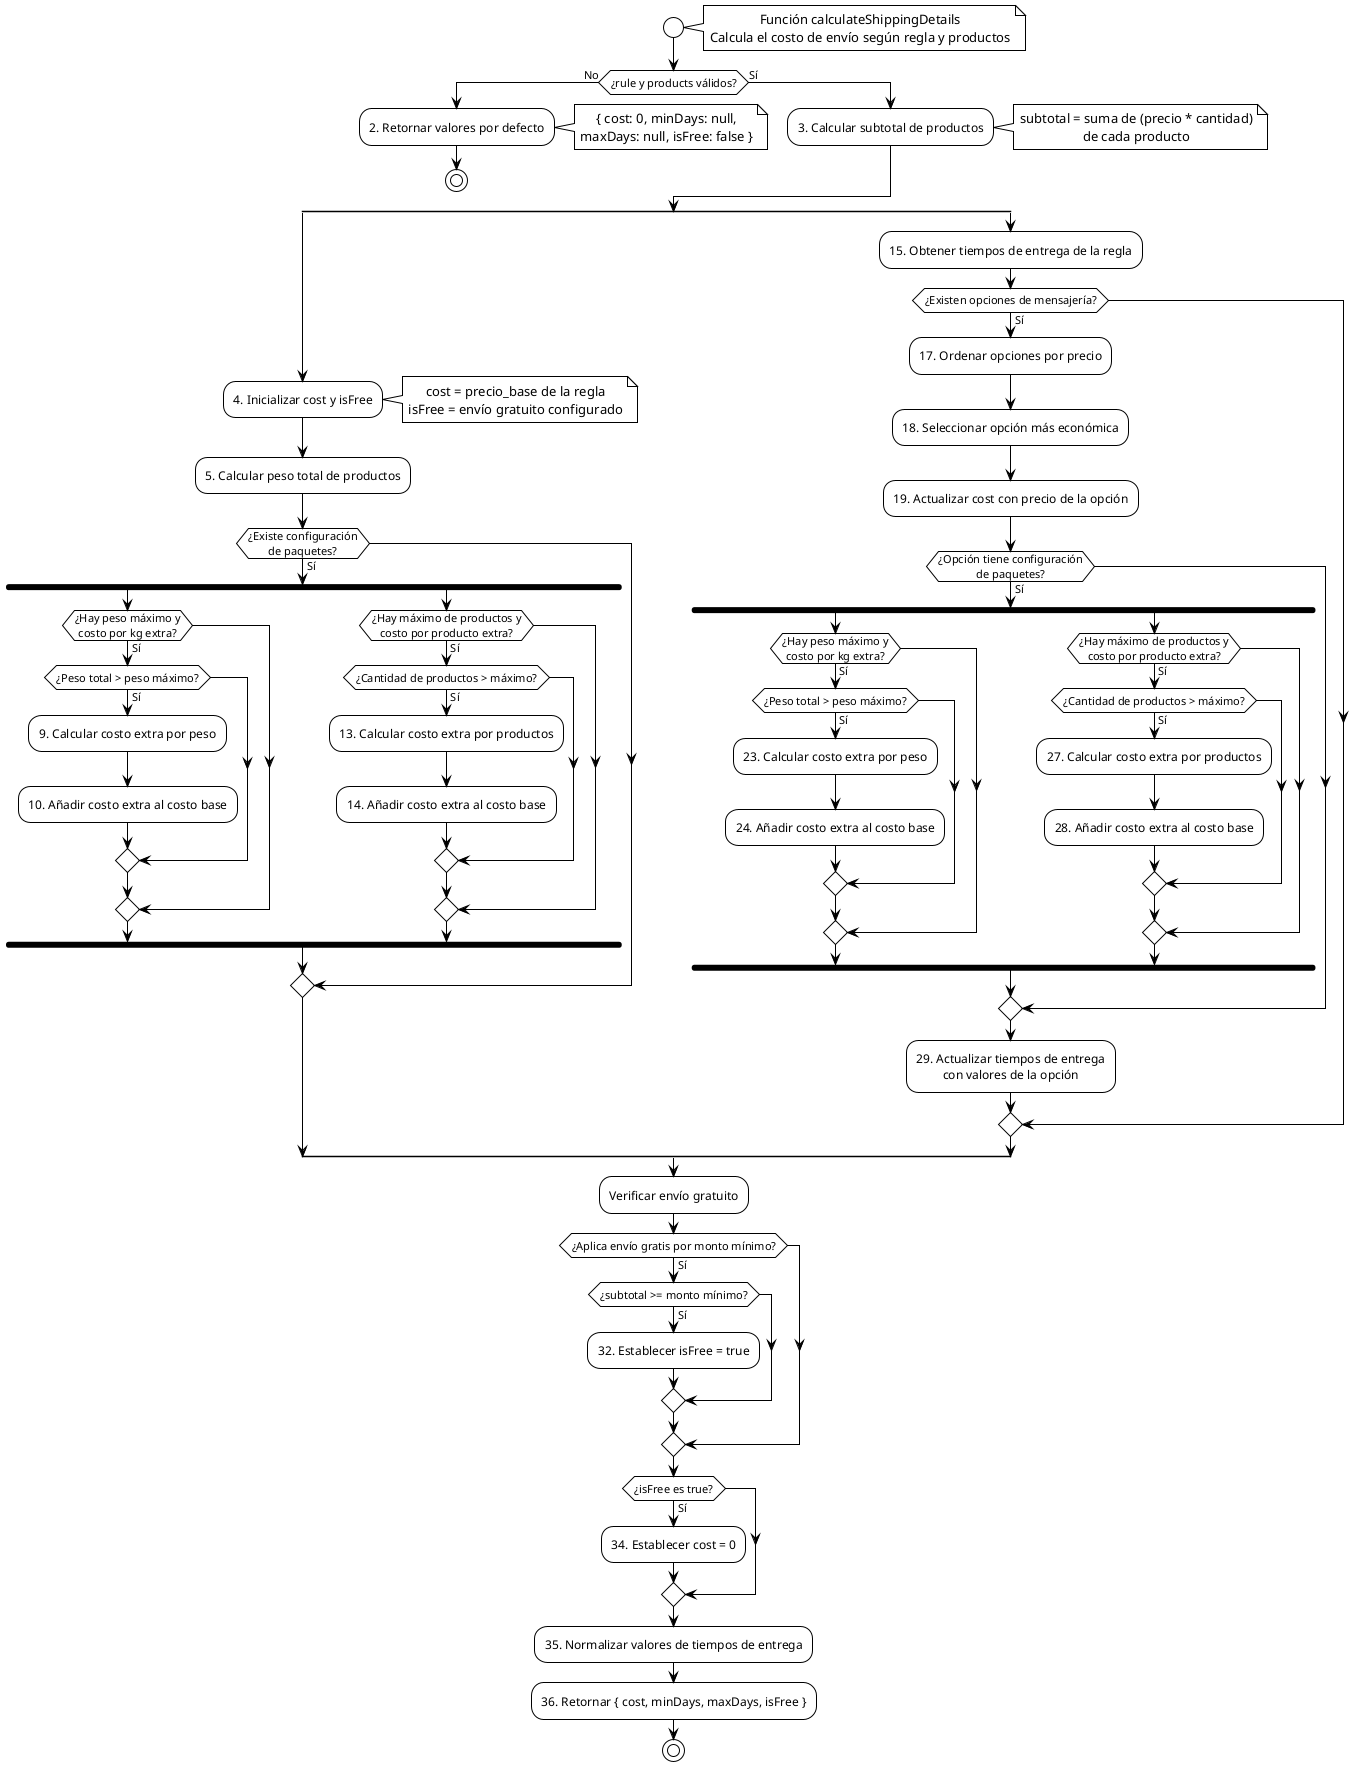 @startuml
!theme plain
skinparam monochrome true
skinparam shadowing false
skinparam defaultFontName Arial
skinparam ArrowFontSize 11
skinparam activityShape roundBox
skinparam defaultTextAlignment center
skinparam nodesep 60
skinparam ranksep 30

start
note right: Función calculateShippingDetails\nCalcula el costo de envío según regla y productos

' Inicio y primer bloque
if (¿rule y products válidos?) then (No)
  :2. Retornar valores por defecto;
  note right: { cost: 0, minDays: null,\nmaxDays: null, isFree: false }
  stop
else (Sí)
  :3. Calcular subtotal de productos;
  note right: subtotal = suma de (precio * cantidad)\nde cada producto
endif

' Preparación inicial - panel izquierdo
split
  :4. Inicializar cost y isFree;
  note right: cost = precio_base de la regla\nisFree = envío gratuito configurado
  :5. Calcular peso total de productos;
  
  ' Lógica de paquetes - panel izquierdo
  if (¿Existe configuración\nde paquetes?) then (Sí)
    fork
      if (¿Hay peso máximo y\ncosto por kg extra?) then (Sí)
        if (¿Peso total > peso máximo?) then (Sí)
          :9. Calcular costo extra por peso;
          :10. Añadir costo extra al costo base;
        endif
      endif
    fork again
      if (¿Hay máximo de productos y\ncosto por producto extra?) then (Sí)
        if (¿Cantidad de productos > máximo?) then (Sí)
          :13. Calcular costo extra por productos;
          :14. Añadir costo extra al costo base;
        endif
      endif
    end fork
  endif

split again
  ' Lógica de opciones de mensajería - panel derecho
  :15. Obtener tiempos de entrega de la regla;

  if (¿Existen opciones de mensajería?) then (Sí)
    :17. Ordenar opciones por precio;
    :18. Seleccionar opción más económica;
    :19. Actualizar cost con precio de la opción;
    
    if (¿Opción tiene configuración\nde paquetes?) then (Sí)
      fork
        if (¿Hay peso máximo y\ncosto por kg extra?) then (Sí)
          if (¿Peso total > peso máximo?) then (Sí)
            :23. Calcular costo extra por peso;
            :24. Añadir costo extra al costo base;
          endif
        endif
      fork again
        if (¿Hay máximo de productos y\ncosto por producto extra?) then (Sí)
          if (¿Cantidad de productos > máximo?) then (Sí)
            :27. Calcular costo extra por productos;
            :28. Añadir costo extra al costo base;
          endif
        endif
      end fork
    endif
    
    :29. Actualizar tiempos de entrega\ncon valores de la opción;
  endif
end split

' Bloque final compartido
:Verificar envío gratuito;

if (¿Aplica envío gratis por monto mínimo?) then (Sí)
  if (¿subtotal >= monto mínimo?) then (Sí)
    :32. Establecer isFree = true;
  endif
endif

if (¿isFree es true?) then (Sí)
  :34. Establecer cost = 0;
endif

:35. Normalizar valores de tiempos de entrega;
:36. Retornar { cost, minDays, maxDays, isFree };

stop
@enduml